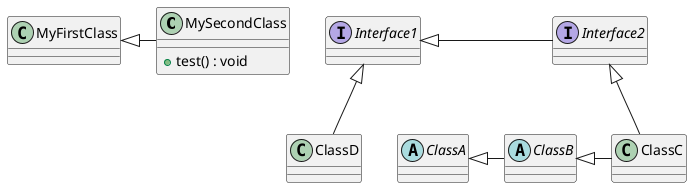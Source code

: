 @startuml

class MySecondClass {
+test() : void
}

MyFirstClass <|- MySecondClass

interface Interface1
interface Interface2

Interface1 <|- Interface2

abstract class ClassA
abstract class ClassB
class ClassC
class ClassD

ClassA <|- ClassB
ClassB <|- ClassC

Interface2 <|-- ClassC
Interface1 <|-- ClassD

@enduml